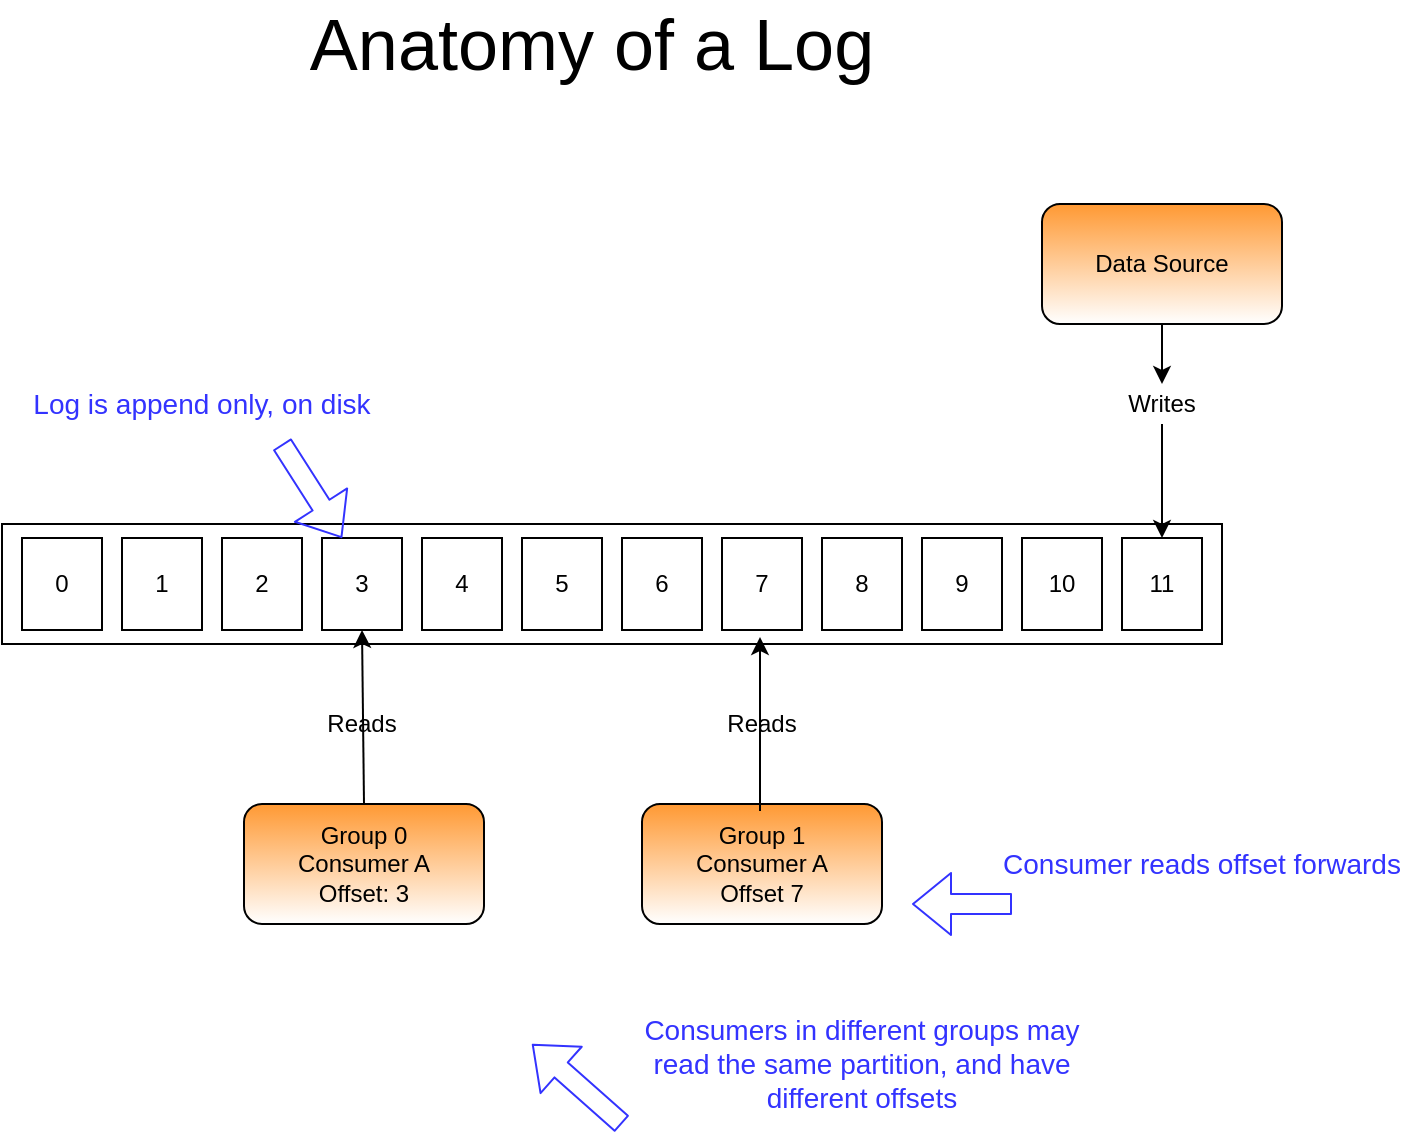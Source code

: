 <mxfile version="14.1.8" type="device"><diagram id="RE_RjAn07ecOJKHI5Ocf" name="Page-1"><mxGraphModel dx="946" dy="680" grid="1" gridSize="10" guides="1" tooltips="1" connect="1" arrows="1" fold="1" page="1" pageScale="1" pageWidth="1169" pageHeight="827" math="0" shadow="0"><root><mxCell id="0"/><mxCell id="1" parent="0"/><mxCell id="Mjh01tjDiVGj-hsDDL6g-1" value="" style="rounded=0;whiteSpace=wrap;html=1;" vertex="1" parent="1"><mxGeometry x="320" y="400" width="610" height="60" as="geometry"/></mxCell><mxCell id="Mjh01tjDiVGj-hsDDL6g-2" value="&lt;font style=&quot;font-size: 36px&quot;&gt;Anatomy of a Log&lt;/font&gt;" style="text;html=1;strokeColor=none;fillColor=none;align=center;verticalAlign=middle;whiteSpace=wrap;rounded=0;" vertex="1" parent="1"><mxGeometry x="420" y="150" width="390" height="20" as="geometry"/></mxCell><mxCell id="Mjh01tjDiVGj-hsDDL6g-3" value="0" style="text;html=1;fillColor=none;align=center;verticalAlign=middle;whiteSpace=wrap;rounded=0;strokeColor=#000000;" vertex="1" parent="1"><mxGeometry x="330" y="407" width="40" height="46" as="geometry"/></mxCell><mxCell id="Mjh01tjDiVGj-hsDDL6g-4" value="1" style="text;html=1;fillColor=none;align=center;verticalAlign=middle;whiteSpace=wrap;rounded=0;strokeColor=#000000;" vertex="1" parent="1"><mxGeometry x="380" y="407" width="40" height="46" as="geometry"/></mxCell><mxCell id="Mjh01tjDiVGj-hsDDL6g-5" value="2" style="text;html=1;fillColor=none;align=center;verticalAlign=middle;whiteSpace=wrap;rounded=0;strokeColor=#000000;" vertex="1" parent="1"><mxGeometry x="430" y="407" width="40" height="46" as="geometry"/></mxCell><mxCell id="Mjh01tjDiVGj-hsDDL6g-6" value="3" style="text;html=1;fillColor=none;align=center;verticalAlign=middle;whiteSpace=wrap;rounded=0;strokeColor=#000000;" vertex="1" parent="1"><mxGeometry x="480" y="407" width="40" height="46" as="geometry"/></mxCell><mxCell id="Mjh01tjDiVGj-hsDDL6g-7" value="4" style="text;html=1;fillColor=none;align=center;verticalAlign=middle;whiteSpace=wrap;rounded=0;strokeColor=#000000;" vertex="1" parent="1"><mxGeometry x="530" y="407" width="40" height="46" as="geometry"/></mxCell><mxCell id="Mjh01tjDiVGj-hsDDL6g-8" value="5" style="text;html=1;fillColor=none;align=center;verticalAlign=middle;whiteSpace=wrap;rounded=0;strokeColor=#000000;" vertex="1" parent="1"><mxGeometry x="580" y="407" width="40" height="46" as="geometry"/></mxCell><mxCell id="Mjh01tjDiVGj-hsDDL6g-9" value="6" style="text;html=1;fillColor=none;align=center;verticalAlign=middle;whiteSpace=wrap;rounded=0;strokeColor=#000000;" vertex="1" parent="1"><mxGeometry x="630" y="407" width="40" height="46" as="geometry"/></mxCell><mxCell id="Mjh01tjDiVGj-hsDDL6g-10" value="7" style="text;html=1;fillColor=none;align=center;verticalAlign=middle;whiteSpace=wrap;rounded=0;strokeColor=#000000;" vertex="1" parent="1"><mxGeometry x="680" y="407" width="40" height="46" as="geometry"/></mxCell><mxCell id="Mjh01tjDiVGj-hsDDL6g-11" value="8" style="text;html=1;fillColor=none;align=center;verticalAlign=middle;whiteSpace=wrap;rounded=0;strokeColor=#000000;" vertex="1" parent="1"><mxGeometry x="730" y="407" width="40" height="46" as="geometry"/></mxCell><mxCell id="Mjh01tjDiVGj-hsDDL6g-12" value="9" style="text;html=1;fillColor=none;align=center;verticalAlign=middle;whiteSpace=wrap;rounded=0;strokeColor=#000000;" vertex="1" parent="1"><mxGeometry x="780" y="407" width="40" height="46" as="geometry"/></mxCell><mxCell id="Mjh01tjDiVGj-hsDDL6g-13" value="10" style="text;html=1;fillColor=none;align=center;verticalAlign=middle;whiteSpace=wrap;rounded=0;strokeColor=#000000;" vertex="1" parent="1"><mxGeometry x="830" y="407" width="40" height="46" as="geometry"/></mxCell><mxCell id="Mjh01tjDiVGj-hsDDL6g-14" value="11" style="text;html=1;fillColor=none;align=center;verticalAlign=middle;whiteSpace=wrap;rounded=0;strokeColor=#000000;" vertex="1" parent="1"><mxGeometry x="880" y="407" width="40" height="46" as="geometry"/></mxCell><mxCell id="Mjh01tjDiVGj-hsDDL6g-15" value="Data Source" style="rounded=1;whiteSpace=wrap;html=1;strokeColor=#000000;gradientColor=#ffffff;fillColor=#FF9933;" vertex="1" parent="1"><mxGeometry x="840" y="240" width="120" height="60" as="geometry"/></mxCell><mxCell id="Mjh01tjDiVGj-hsDDL6g-16" value="" style="endArrow=classic;html=1;exitX=0.5;exitY=1;exitDx=0;exitDy=0;entryX=0.5;entryY=0;entryDx=0;entryDy=0;" edge="1" parent="1" source="Mjh01tjDiVGj-hsDDL6g-17" target="Mjh01tjDiVGj-hsDDL6g-14"><mxGeometry width="50" height="50" relative="1" as="geometry"><mxPoint x="510" y="570" as="sourcePoint"/><mxPoint x="560" y="520" as="targetPoint"/></mxGeometry></mxCell><mxCell id="Mjh01tjDiVGj-hsDDL6g-17" value="Writes" style="text;html=1;strokeColor=none;fillColor=none;align=center;verticalAlign=middle;whiteSpace=wrap;rounded=0;" vertex="1" parent="1"><mxGeometry x="880" y="330" width="40" height="20" as="geometry"/></mxCell><mxCell id="Mjh01tjDiVGj-hsDDL6g-18" value="" style="endArrow=classic;html=1;exitX=0.5;exitY=1;exitDx=0;exitDy=0;entryX=0.5;entryY=0;entryDx=0;entryDy=0;" edge="1" parent="1" source="Mjh01tjDiVGj-hsDDL6g-15" target="Mjh01tjDiVGj-hsDDL6g-17"><mxGeometry width="50" height="50" relative="1" as="geometry"><mxPoint x="900" y="300" as="sourcePoint"/><mxPoint x="900" y="407" as="targetPoint"/></mxGeometry></mxCell><mxCell id="Mjh01tjDiVGj-hsDDL6g-19" value="Group 0&lt;br&gt;Consumer A&lt;br&gt;Offset: 3" style="rounded=1;whiteSpace=wrap;html=1;strokeColor=#000000;gradientColor=#ffffff;fillColor=#FF9933;" vertex="1" parent="1"><mxGeometry x="441" y="540" width="120" height="60" as="geometry"/></mxCell><mxCell id="Mjh01tjDiVGj-hsDDL6g-20" value="" style="endArrow=classic;html=1;entryX=0.5;entryY=1;entryDx=0;entryDy=0;exitX=0.5;exitY=0;exitDx=0;exitDy=0;" edge="1" parent="1" source="Mjh01tjDiVGj-hsDDL6g-19" target="Mjh01tjDiVGj-hsDDL6g-6"><mxGeometry width="50" height="50" relative="1" as="geometry"><mxPoint x="510" y="560" as="sourcePoint"/><mxPoint x="560" y="510" as="targetPoint"/></mxGeometry></mxCell><mxCell id="Mjh01tjDiVGj-hsDDL6g-21" value="Reads" style="text;html=1;strokeColor=none;fillColor=none;align=center;verticalAlign=middle;whiteSpace=wrap;rounded=0;" vertex="1" parent="1"><mxGeometry x="480" y="490" width="40" height="20" as="geometry"/></mxCell><mxCell id="Mjh01tjDiVGj-hsDDL6g-22" value="Group 1&lt;br&gt;Consumer A&lt;br&gt;Offset 7" style="rounded=1;whiteSpace=wrap;html=1;strokeColor=#000000;gradientColor=#ffffff;fillColor=#FF9933;" vertex="1" parent="1"><mxGeometry x="640" y="540" width="120" height="60" as="geometry"/></mxCell><mxCell id="Mjh01tjDiVGj-hsDDL6g-23" value="Reads" style="text;html=1;strokeColor=none;fillColor=none;align=center;verticalAlign=middle;whiteSpace=wrap;rounded=0;" vertex="1" parent="1"><mxGeometry x="680" y="490" width="40" height="20" as="geometry"/></mxCell><mxCell id="Mjh01tjDiVGj-hsDDL6g-24" value="" style="endArrow=classic;html=1;entryX=0.5;entryY=1;entryDx=0;entryDy=0;exitX=0.5;exitY=0;exitDx=0;exitDy=0;" edge="1" parent="1"><mxGeometry width="50" height="50" relative="1" as="geometry"><mxPoint x="699" y="543.5" as="sourcePoint"/><mxPoint x="699" y="456.5" as="targetPoint"/></mxGeometry></mxCell><mxCell id="Mjh01tjDiVGj-hsDDL6g-25" value="&lt;font style=&quot;font-size: 14px&quot; color=&quot;#3333ff&quot;&gt;Log is append only, on disk&lt;/font&gt;" style="text;html=1;strokeColor=none;fillColor=none;align=center;verticalAlign=middle;whiteSpace=wrap;rounded=0;" vertex="1" parent="1"><mxGeometry x="330" y="330" width="180" height="20" as="geometry"/></mxCell><mxCell id="Mjh01tjDiVGj-hsDDL6g-27" value="" style="shape=flexArrow;endArrow=classic;html=1;entryX=0.25;entryY=0;entryDx=0;entryDy=0;strokeColor=#3333FF;" edge="1" parent="1" target="Mjh01tjDiVGj-hsDDL6g-6"><mxGeometry width="50" height="50" relative="1" as="geometry"><mxPoint x="460" y="360" as="sourcePoint"/><mxPoint x="570" y="390" as="targetPoint"/></mxGeometry></mxCell><mxCell id="Mjh01tjDiVGj-hsDDL6g-28" value="&lt;font style=&quot;font-size: 14px&quot; color=&quot;#3333ff&quot;&gt;Consumer reads offset forwards&lt;/font&gt;" style="text;html=1;strokeColor=none;fillColor=none;align=center;verticalAlign=middle;whiteSpace=wrap;rounded=0;" vertex="1" parent="1"><mxGeometry x="810" y="560" width="220" height="20" as="geometry"/></mxCell><mxCell id="Mjh01tjDiVGj-hsDDL6g-29" value="" style="shape=flexArrow;endArrow=classic;html=1;entryX=0.25;entryY=0;entryDx=0;entryDy=0;strokeColor=#3333FF;" edge="1" parent="1"><mxGeometry width="50" height="50" relative="1" as="geometry"><mxPoint x="825" y="590" as="sourcePoint"/><mxPoint x="775" y="590" as="targetPoint"/></mxGeometry></mxCell><mxCell id="Mjh01tjDiVGj-hsDDL6g-30" value="&lt;font style=&quot;font-size: 14px&quot; color=&quot;#3333ff&quot;&gt;Consumers in different groups may read the same partition, and have different offsets&lt;/font&gt;" style="text;html=1;strokeColor=none;fillColor=none;align=center;verticalAlign=middle;whiteSpace=wrap;rounded=0;" vertex="1" parent="1"><mxGeometry x="640" y="660" width="220" height="20" as="geometry"/></mxCell><mxCell id="Mjh01tjDiVGj-hsDDL6g-31" value="" style="shape=flexArrow;endArrow=classic;html=1;entryX=0.25;entryY=0;entryDx=0;entryDy=0;strokeColor=#3333FF;" edge="1" parent="1"><mxGeometry width="50" height="50" relative="1" as="geometry"><mxPoint x="630" y="700" as="sourcePoint"/><mxPoint x="585" y="660" as="targetPoint"/></mxGeometry></mxCell></root></mxGraphModel></diagram></mxfile>